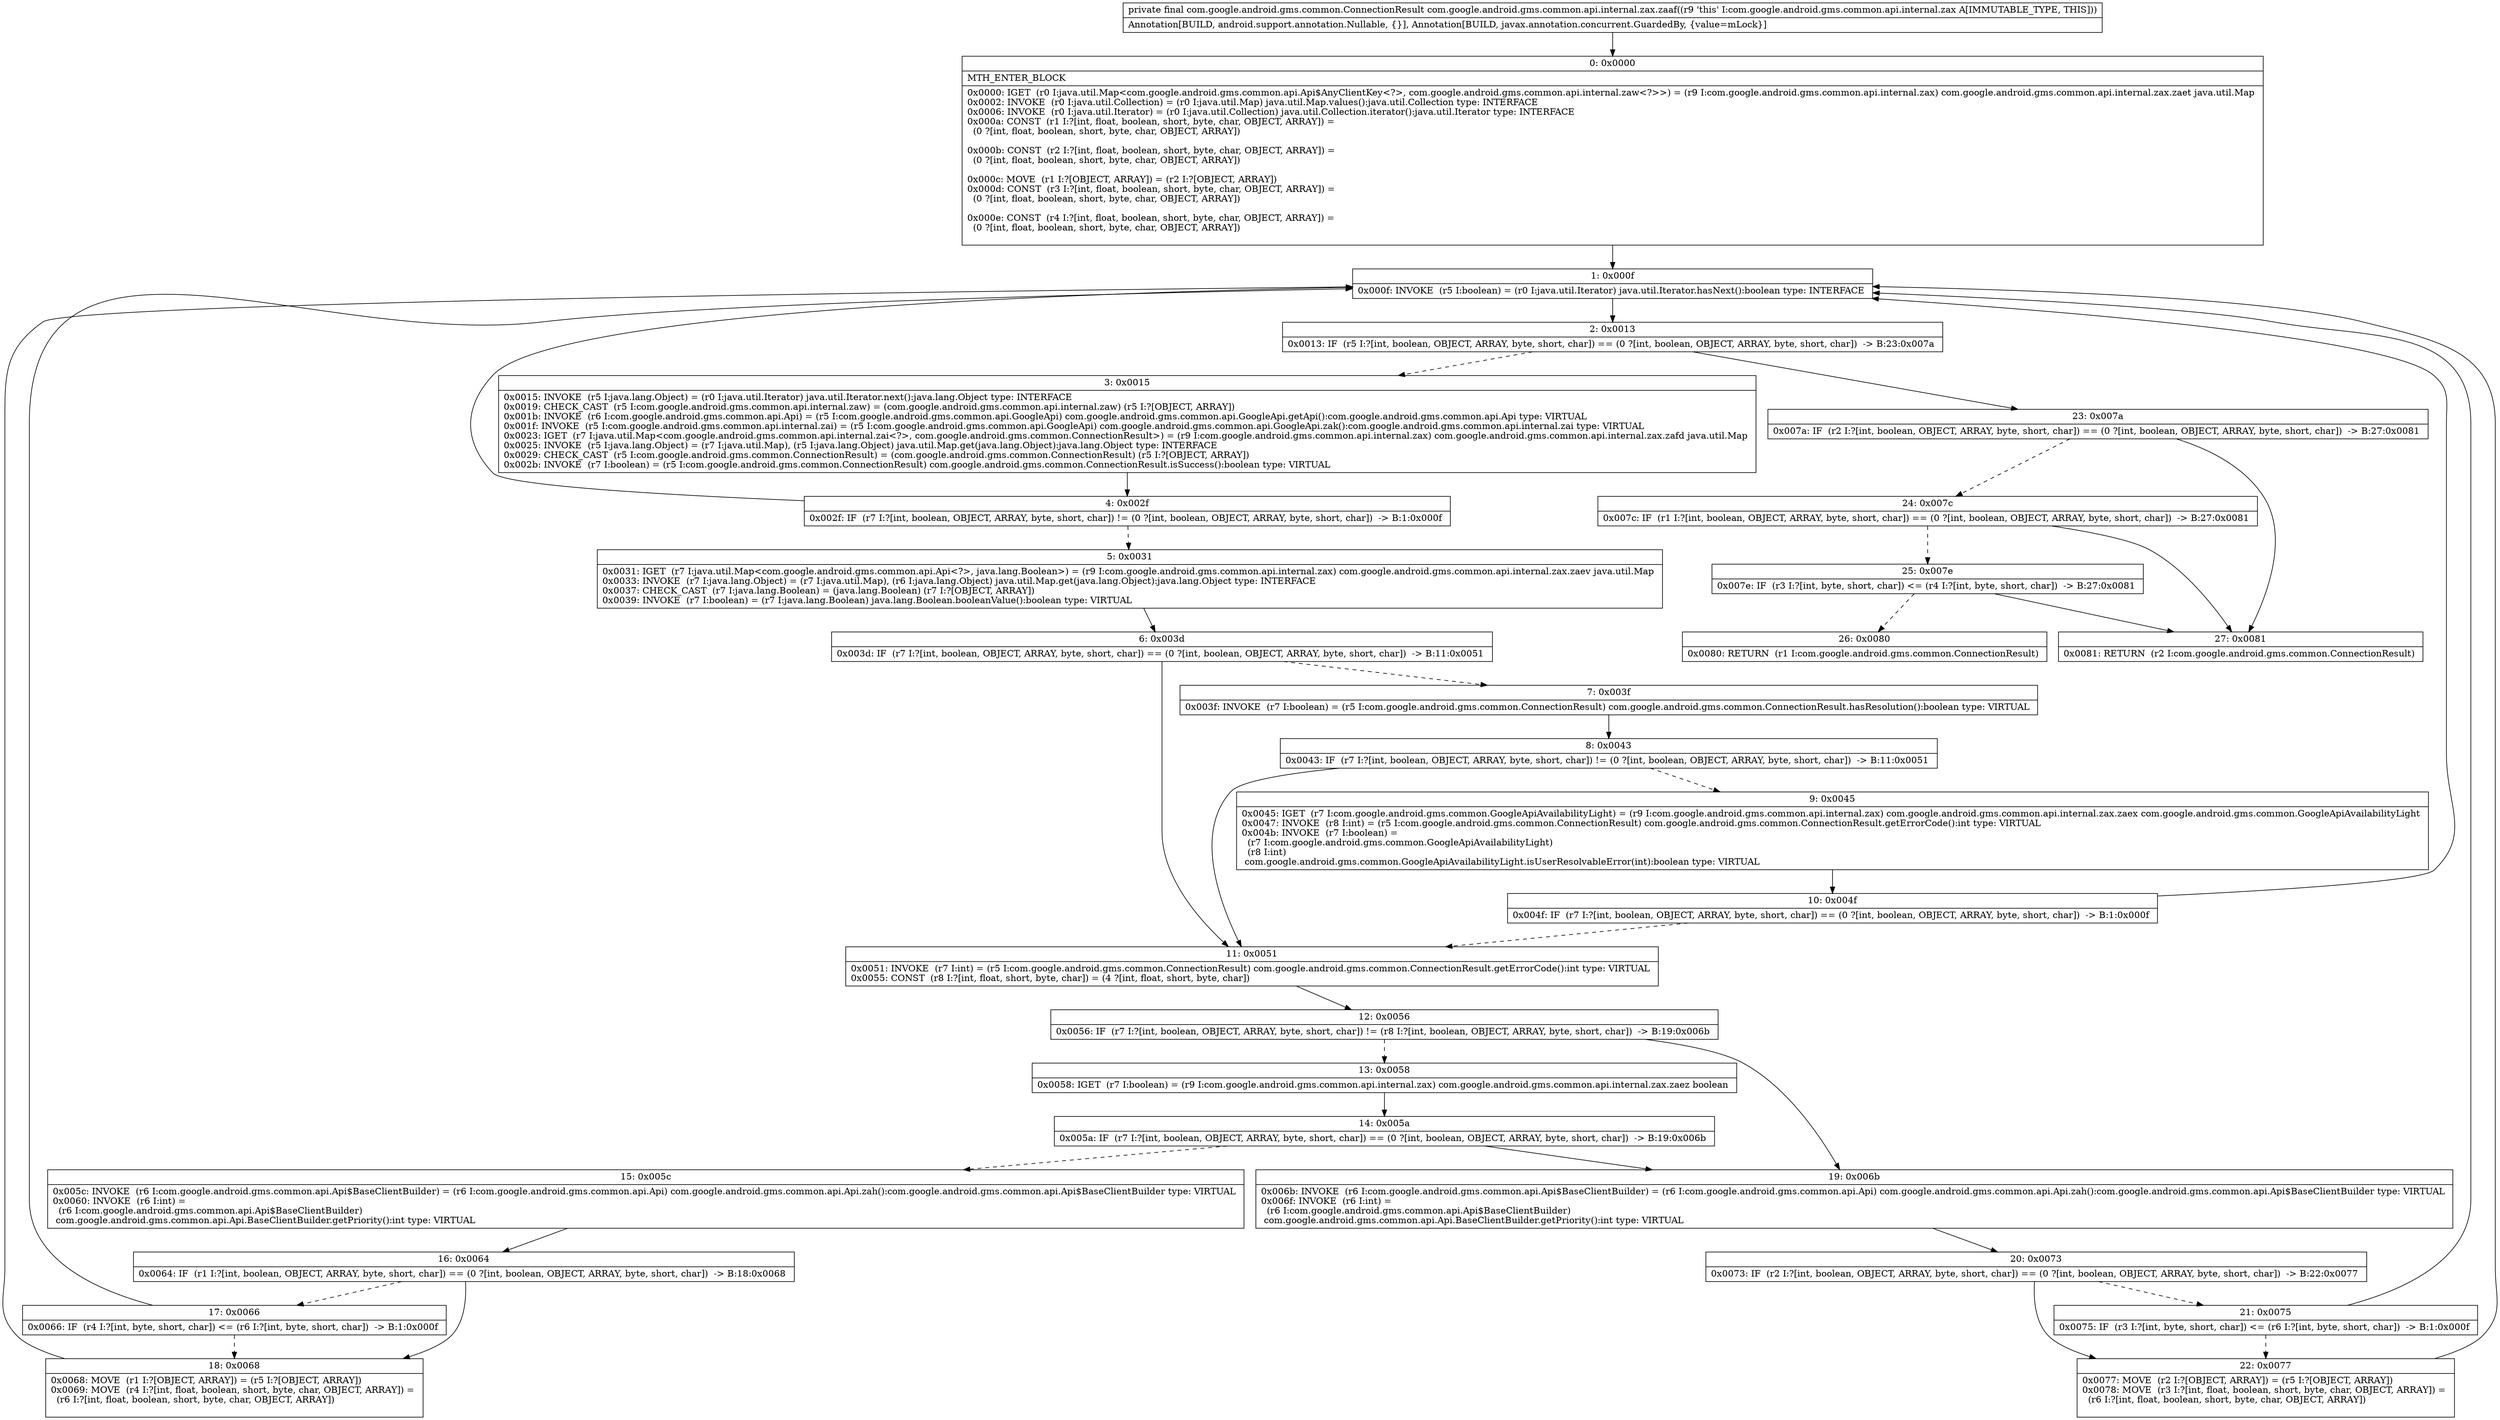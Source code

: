 digraph "CFG forcom.google.android.gms.common.api.internal.zax.zaaf()Lcom\/google\/android\/gms\/common\/ConnectionResult;" {
Node_0 [shape=record,label="{0\:\ 0x0000|MTH_ENTER_BLOCK\l|0x0000: IGET  (r0 I:java.util.Map\<com.google.android.gms.common.api.Api$AnyClientKey\<?\>, com.google.android.gms.common.api.internal.zaw\<?\>\>) = (r9 I:com.google.android.gms.common.api.internal.zax) com.google.android.gms.common.api.internal.zax.zaet java.util.Map \l0x0002: INVOKE  (r0 I:java.util.Collection) = (r0 I:java.util.Map) java.util.Map.values():java.util.Collection type: INTERFACE \l0x0006: INVOKE  (r0 I:java.util.Iterator) = (r0 I:java.util.Collection) java.util.Collection.iterator():java.util.Iterator type: INTERFACE \l0x000a: CONST  (r1 I:?[int, float, boolean, short, byte, char, OBJECT, ARRAY]) = \l  (0 ?[int, float, boolean, short, byte, char, OBJECT, ARRAY])\l \l0x000b: CONST  (r2 I:?[int, float, boolean, short, byte, char, OBJECT, ARRAY]) = \l  (0 ?[int, float, boolean, short, byte, char, OBJECT, ARRAY])\l \l0x000c: MOVE  (r1 I:?[OBJECT, ARRAY]) = (r2 I:?[OBJECT, ARRAY]) \l0x000d: CONST  (r3 I:?[int, float, boolean, short, byte, char, OBJECT, ARRAY]) = \l  (0 ?[int, float, boolean, short, byte, char, OBJECT, ARRAY])\l \l0x000e: CONST  (r4 I:?[int, float, boolean, short, byte, char, OBJECT, ARRAY]) = \l  (0 ?[int, float, boolean, short, byte, char, OBJECT, ARRAY])\l \l}"];
Node_1 [shape=record,label="{1\:\ 0x000f|0x000f: INVOKE  (r5 I:boolean) = (r0 I:java.util.Iterator) java.util.Iterator.hasNext():boolean type: INTERFACE \l}"];
Node_2 [shape=record,label="{2\:\ 0x0013|0x0013: IF  (r5 I:?[int, boolean, OBJECT, ARRAY, byte, short, char]) == (0 ?[int, boolean, OBJECT, ARRAY, byte, short, char])  \-\> B:23:0x007a \l}"];
Node_3 [shape=record,label="{3\:\ 0x0015|0x0015: INVOKE  (r5 I:java.lang.Object) = (r0 I:java.util.Iterator) java.util.Iterator.next():java.lang.Object type: INTERFACE \l0x0019: CHECK_CAST  (r5 I:com.google.android.gms.common.api.internal.zaw) = (com.google.android.gms.common.api.internal.zaw) (r5 I:?[OBJECT, ARRAY]) \l0x001b: INVOKE  (r6 I:com.google.android.gms.common.api.Api) = (r5 I:com.google.android.gms.common.api.GoogleApi) com.google.android.gms.common.api.GoogleApi.getApi():com.google.android.gms.common.api.Api type: VIRTUAL \l0x001f: INVOKE  (r5 I:com.google.android.gms.common.api.internal.zai) = (r5 I:com.google.android.gms.common.api.GoogleApi) com.google.android.gms.common.api.GoogleApi.zak():com.google.android.gms.common.api.internal.zai type: VIRTUAL \l0x0023: IGET  (r7 I:java.util.Map\<com.google.android.gms.common.api.internal.zai\<?\>, com.google.android.gms.common.ConnectionResult\>) = (r9 I:com.google.android.gms.common.api.internal.zax) com.google.android.gms.common.api.internal.zax.zafd java.util.Map \l0x0025: INVOKE  (r5 I:java.lang.Object) = (r7 I:java.util.Map), (r5 I:java.lang.Object) java.util.Map.get(java.lang.Object):java.lang.Object type: INTERFACE \l0x0029: CHECK_CAST  (r5 I:com.google.android.gms.common.ConnectionResult) = (com.google.android.gms.common.ConnectionResult) (r5 I:?[OBJECT, ARRAY]) \l0x002b: INVOKE  (r7 I:boolean) = (r5 I:com.google.android.gms.common.ConnectionResult) com.google.android.gms.common.ConnectionResult.isSuccess():boolean type: VIRTUAL \l}"];
Node_4 [shape=record,label="{4\:\ 0x002f|0x002f: IF  (r7 I:?[int, boolean, OBJECT, ARRAY, byte, short, char]) != (0 ?[int, boolean, OBJECT, ARRAY, byte, short, char])  \-\> B:1:0x000f \l}"];
Node_5 [shape=record,label="{5\:\ 0x0031|0x0031: IGET  (r7 I:java.util.Map\<com.google.android.gms.common.api.Api\<?\>, java.lang.Boolean\>) = (r9 I:com.google.android.gms.common.api.internal.zax) com.google.android.gms.common.api.internal.zax.zaev java.util.Map \l0x0033: INVOKE  (r7 I:java.lang.Object) = (r7 I:java.util.Map), (r6 I:java.lang.Object) java.util.Map.get(java.lang.Object):java.lang.Object type: INTERFACE \l0x0037: CHECK_CAST  (r7 I:java.lang.Boolean) = (java.lang.Boolean) (r7 I:?[OBJECT, ARRAY]) \l0x0039: INVOKE  (r7 I:boolean) = (r7 I:java.lang.Boolean) java.lang.Boolean.booleanValue():boolean type: VIRTUAL \l}"];
Node_6 [shape=record,label="{6\:\ 0x003d|0x003d: IF  (r7 I:?[int, boolean, OBJECT, ARRAY, byte, short, char]) == (0 ?[int, boolean, OBJECT, ARRAY, byte, short, char])  \-\> B:11:0x0051 \l}"];
Node_7 [shape=record,label="{7\:\ 0x003f|0x003f: INVOKE  (r7 I:boolean) = (r5 I:com.google.android.gms.common.ConnectionResult) com.google.android.gms.common.ConnectionResult.hasResolution():boolean type: VIRTUAL \l}"];
Node_8 [shape=record,label="{8\:\ 0x0043|0x0043: IF  (r7 I:?[int, boolean, OBJECT, ARRAY, byte, short, char]) != (0 ?[int, boolean, OBJECT, ARRAY, byte, short, char])  \-\> B:11:0x0051 \l}"];
Node_9 [shape=record,label="{9\:\ 0x0045|0x0045: IGET  (r7 I:com.google.android.gms.common.GoogleApiAvailabilityLight) = (r9 I:com.google.android.gms.common.api.internal.zax) com.google.android.gms.common.api.internal.zax.zaex com.google.android.gms.common.GoogleApiAvailabilityLight \l0x0047: INVOKE  (r8 I:int) = (r5 I:com.google.android.gms.common.ConnectionResult) com.google.android.gms.common.ConnectionResult.getErrorCode():int type: VIRTUAL \l0x004b: INVOKE  (r7 I:boolean) = \l  (r7 I:com.google.android.gms.common.GoogleApiAvailabilityLight)\l  (r8 I:int)\l com.google.android.gms.common.GoogleApiAvailabilityLight.isUserResolvableError(int):boolean type: VIRTUAL \l}"];
Node_10 [shape=record,label="{10\:\ 0x004f|0x004f: IF  (r7 I:?[int, boolean, OBJECT, ARRAY, byte, short, char]) == (0 ?[int, boolean, OBJECT, ARRAY, byte, short, char])  \-\> B:1:0x000f \l}"];
Node_11 [shape=record,label="{11\:\ 0x0051|0x0051: INVOKE  (r7 I:int) = (r5 I:com.google.android.gms.common.ConnectionResult) com.google.android.gms.common.ConnectionResult.getErrorCode():int type: VIRTUAL \l0x0055: CONST  (r8 I:?[int, float, short, byte, char]) = (4 ?[int, float, short, byte, char]) \l}"];
Node_12 [shape=record,label="{12\:\ 0x0056|0x0056: IF  (r7 I:?[int, boolean, OBJECT, ARRAY, byte, short, char]) != (r8 I:?[int, boolean, OBJECT, ARRAY, byte, short, char])  \-\> B:19:0x006b \l}"];
Node_13 [shape=record,label="{13\:\ 0x0058|0x0058: IGET  (r7 I:boolean) = (r9 I:com.google.android.gms.common.api.internal.zax) com.google.android.gms.common.api.internal.zax.zaez boolean \l}"];
Node_14 [shape=record,label="{14\:\ 0x005a|0x005a: IF  (r7 I:?[int, boolean, OBJECT, ARRAY, byte, short, char]) == (0 ?[int, boolean, OBJECT, ARRAY, byte, short, char])  \-\> B:19:0x006b \l}"];
Node_15 [shape=record,label="{15\:\ 0x005c|0x005c: INVOKE  (r6 I:com.google.android.gms.common.api.Api$BaseClientBuilder) = (r6 I:com.google.android.gms.common.api.Api) com.google.android.gms.common.api.Api.zah():com.google.android.gms.common.api.Api$BaseClientBuilder type: VIRTUAL \l0x0060: INVOKE  (r6 I:int) = \l  (r6 I:com.google.android.gms.common.api.Api$BaseClientBuilder)\l com.google.android.gms.common.api.Api.BaseClientBuilder.getPriority():int type: VIRTUAL \l}"];
Node_16 [shape=record,label="{16\:\ 0x0064|0x0064: IF  (r1 I:?[int, boolean, OBJECT, ARRAY, byte, short, char]) == (0 ?[int, boolean, OBJECT, ARRAY, byte, short, char])  \-\> B:18:0x0068 \l}"];
Node_17 [shape=record,label="{17\:\ 0x0066|0x0066: IF  (r4 I:?[int, byte, short, char]) \<= (r6 I:?[int, byte, short, char])  \-\> B:1:0x000f \l}"];
Node_18 [shape=record,label="{18\:\ 0x0068|0x0068: MOVE  (r1 I:?[OBJECT, ARRAY]) = (r5 I:?[OBJECT, ARRAY]) \l0x0069: MOVE  (r4 I:?[int, float, boolean, short, byte, char, OBJECT, ARRAY]) = \l  (r6 I:?[int, float, boolean, short, byte, char, OBJECT, ARRAY])\l \l}"];
Node_19 [shape=record,label="{19\:\ 0x006b|0x006b: INVOKE  (r6 I:com.google.android.gms.common.api.Api$BaseClientBuilder) = (r6 I:com.google.android.gms.common.api.Api) com.google.android.gms.common.api.Api.zah():com.google.android.gms.common.api.Api$BaseClientBuilder type: VIRTUAL \l0x006f: INVOKE  (r6 I:int) = \l  (r6 I:com.google.android.gms.common.api.Api$BaseClientBuilder)\l com.google.android.gms.common.api.Api.BaseClientBuilder.getPriority():int type: VIRTUAL \l}"];
Node_20 [shape=record,label="{20\:\ 0x0073|0x0073: IF  (r2 I:?[int, boolean, OBJECT, ARRAY, byte, short, char]) == (0 ?[int, boolean, OBJECT, ARRAY, byte, short, char])  \-\> B:22:0x0077 \l}"];
Node_21 [shape=record,label="{21\:\ 0x0075|0x0075: IF  (r3 I:?[int, byte, short, char]) \<= (r6 I:?[int, byte, short, char])  \-\> B:1:0x000f \l}"];
Node_22 [shape=record,label="{22\:\ 0x0077|0x0077: MOVE  (r2 I:?[OBJECT, ARRAY]) = (r5 I:?[OBJECT, ARRAY]) \l0x0078: MOVE  (r3 I:?[int, float, boolean, short, byte, char, OBJECT, ARRAY]) = \l  (r6 I:?[int, float, boolean, short, byte, char, OBJECT, ARRAY])\l \l}"];
Node_23 [shape=record,label="{23\:\ 0x007a|0x007a: IF  (r2 I:?[int, boolean, OBJECT, ARRAY, byte, short, char]) == (0 ?[int, boolean, OBJECT, ARRAY, byte, short, char])  \-\> B:27:0x0081 \l}"];
Node_24 [shape=record,label="{24\:\ 0x007c|0x007c: IF  (r1 I:?[int, boolean, OBJECT, ARRAY, byte, short, char]) == (0 ?[int, boolean, OBJECT, ARRAY, byte, short, char])  \-\> B:27:0x0081 \l}"];
Node_25 [shape=record,label="{25\:\ 0x007e|0x007e: IF  (r3 I:?[int, byte, short, char]) \<= (r4 I:?[int, byte, short, char])  \-\> B:27:0x0081 \l}"];
Node_26 [shape=record,label="{26\:\ 0x0080|0x0080: RETURN  (r1 I:com.google.android.gms.common.ConnectionResult) \l}"];
Node_27 [shape=record,label="{27\:\ 0x0081|0x0081: RETURN  (r2 I:com.google.android.gms.common.ConnectionResult) \l}"];
MethodNode[shape=record,label="{private final com.google.android.gms.common.ConnectionResult com.google.android.gms.common.api.internal.zax.zaaf((r9 'this' I:com.google.android.gms.common.api.internal.zax A[IMMUTABLE_TYPE, THIS]))  | Annotation[BUILD, android.support.annotation.Nullable, \{\}], Annotation[BUILD, javax.annotation.concurrent.GuardedBy, \{value=mLock\}]\l}"];
MethodNode -> Node_0;
Node_0 -> Node_1;
Node_1 -> Node_2;
Node_2 -> Node_3[style=dashed];
Node_2 -> Node_23;
Node_3 -> Node_4;
Node_4 -> Node_1;
Node_4 -> Node_5[style=dashed];
Node_5 -> Node_6;
Node_6 -> Node_7[style=dashed];
Node_6 -> Node_11;
Node_7 -> Node_8;
Node_8 -> Node_9[style=dashed];
Node_8 -> Node_11;
Node_9 -> Node_10;
Node_10 -> Node_1;
Node_10 -> Node_11[style=dashed];
Node_11 -> Node_12;
Node_12 -> Node_13[style=dashed];
Node_12 -> Node_19;
Node_13 -> Node_14;
Node_14 -> Node_15[style=dashed];
Node_14 -> Node_19;
Node_15 -> Node_16;
Node_16 -> Node_17[style=dashed];
Node_16 -> Node_18;
Node_17 -> Node_1;
Node_17 -> Node_18[style=dashed];
Node_18 -> Node_1;
Node_19 -> Node_20;
Node_20 -> Node_21[style=dashed];
Node_20 -> Node_22;
Node_21 -> Node_1;
Node_21 -> Node_22[style=dashed];
Node_22 -> Node_1;
Node_23 -> Node_24[style=dashed];
Node_23 -> Node_27;
Node_24 -> Node_25[style=dashed];
Node_24 -> Node_27;
Node_25 -> Node_26[style=dashed];
Node_25 -> Node_27;
}

